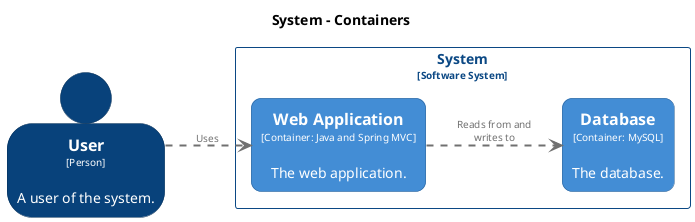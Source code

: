 @startuml
set separator none
title System - Containers

left to right direction

skinparam {
  arrowFontSize 10
  defaultTextAlignment center
  wrapWidth 200
  maxMessageSize 100
}

hide stereotype

skinparam rectangle<<System.Database>> {
  BackgroundColor #438dd5
  FontColor #ffffff
  BorderColor #2e6295
  roundCorner 20
  shadowing false
}
skinparam person<<User>> {
  BackgroundColor #08427b
  FontColor #ffffff
  BorderColor #052e56
  shadowing false
}
skinparam rectangle<<System.WebApplication>> {
  BackgroundColor #438dd5
  FontColor #ffffff
  BorderColor #2e6295
  roundCorner 20
  shadowing false
}
skinparam rectangle<<System>> {
  BorderColor #0b4884
  FontColor #0b4884
  shadowing false
}

person "==User\n<size:10>[Person]</size>\n\nA user of the system." <<User>> as User

rectangle "System\n<size:10>[Software System]</size>" <<System>> {
  rectangle "==Web Application\n<size:10>[Container: Java and Spring MVC]</size>\n\nThe web application." <<System.WebApplication>> as System.WebApplication
  rectangle "==Database\n<size:10>[Container: MySQL]</size>\n\nThe database." <<System.Database>> as System.Database
}

User .[#707070,thickness=2].> System.WebApplication : "<color:#707070>Uses"
System.WebApplication .[#707070,thickness=2].> System.Database : "<color:#707070>Reads from and writes to"
@enduml